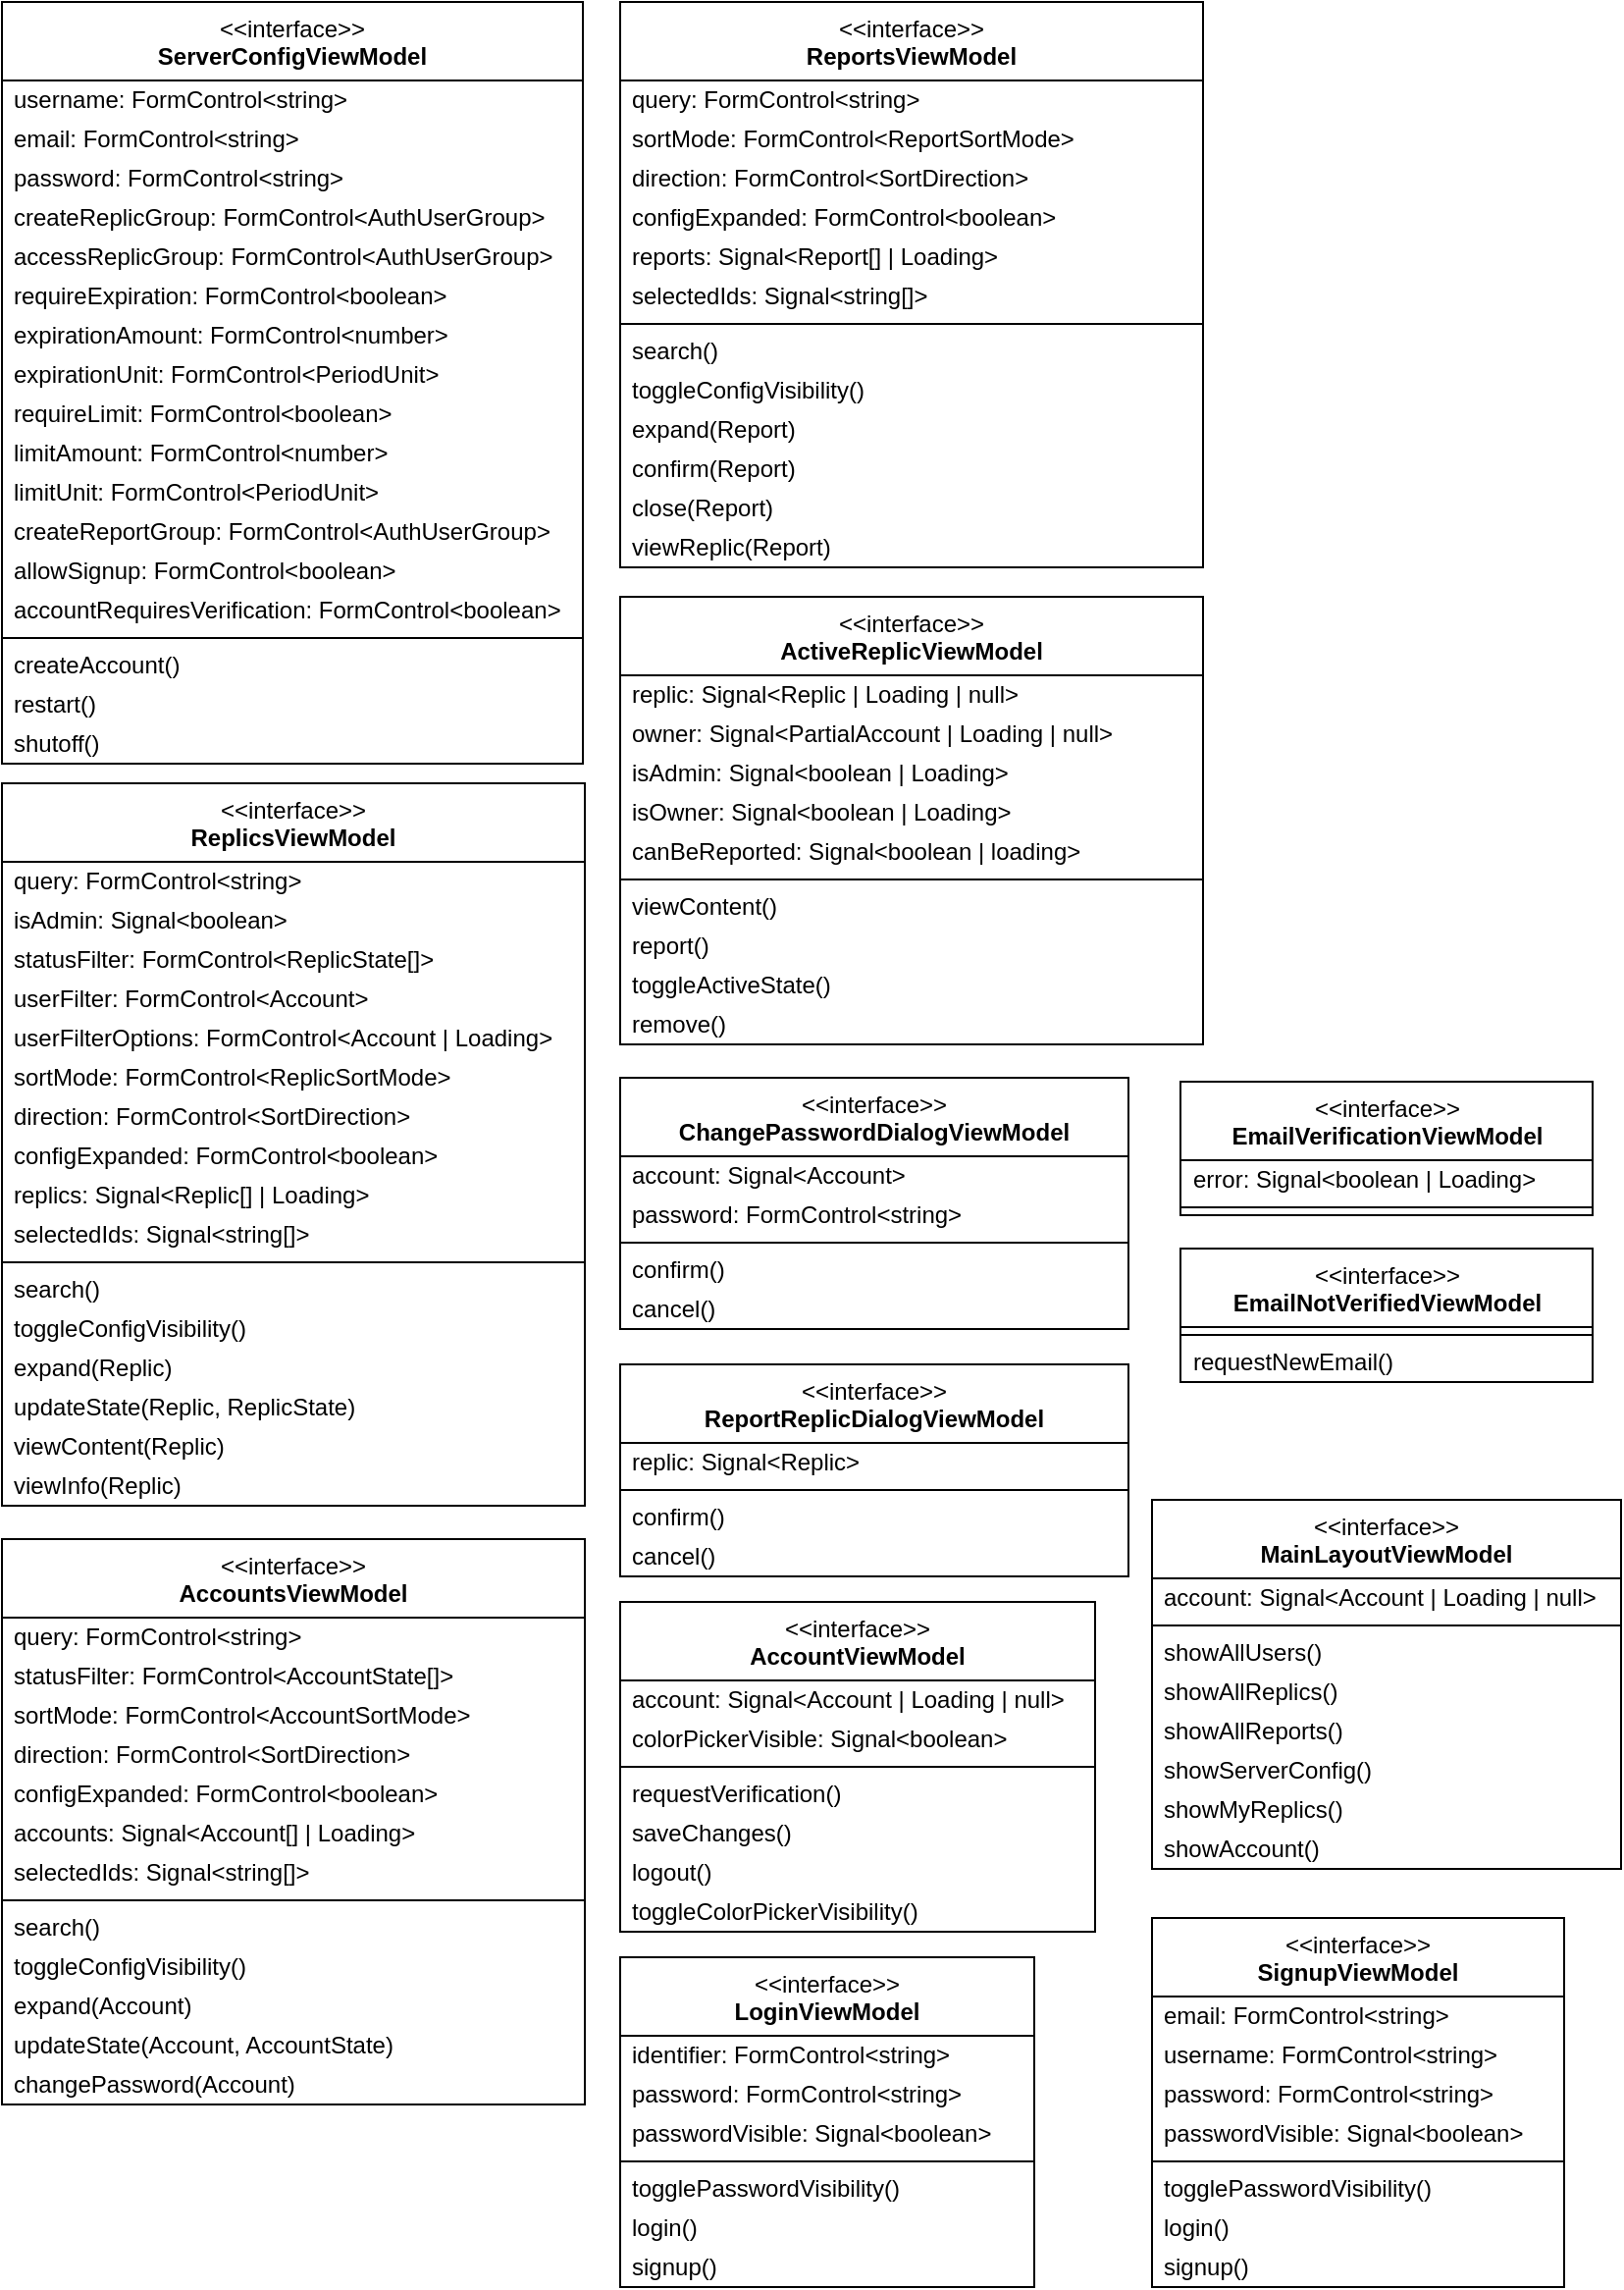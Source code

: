 <mxfile version="22.1.22" type="embed">
  <diagram name="Seite-1" id="tv3RCUC1lsHie5otSo7a">
    <mxGraphModel dx="1352" dy="800" grid="0" gridSize="10" guides="1" tooltips="1" connect="1" arrows="1" fold="1" page="1" pageScale="1" pageWidth="827" pageHeight="1169" background="#ffffff" math="0" shadow="0">
      <root>
        <mxCell id="0" />
        <mxCell id="1" parent="0" />
        <mxCell id="R6EGx2aFgqs3BERjV3u7-412" value="&amp;lt;&amp;lt;interface&amp;gt;&amp;gt;&lt;br&gt;&lt;b&gt;LoginViewModel&lt;/b&gt;" style="swimlane;fontStyle=0;align=center;verticalAlign=top;childLayout=stackLayout;horizontal=1;startSize=40;horizontalStack=0;resizeParent=1;resizeParentMax=0;resizeLast=0;collapsible=0;marginBottom=0;html=1;whiteSpace=wrap;" parent="1" vertex="1">
          <mxGeometry x="315" y="996" width="211" height="168" as="geometry" />
        </mxCell>
        <mxCell id="R6EGx2aFgqs3BERjV3u7-416" value="identifier: FormControl&amp;lt;string&amp;gt;" style="text;html=1;strokeColor=none;fillColor=none;align=left;verticalAlign=middle;spacingLeft=4;spacingRight=4;overflow=hidden;rotatable=0;points=[[0,0.5],[1,0.5]];portConstraint=eastwest;whiteSpace=wrap;" parent="R6EGx2aFgqs3BERjV3u7-412" vertex="1">
          <mxGeometry y="40" width="211" height="20" as="geometry" />
        </mxCell>
        <mxCell id="R6EGx2aFgqs3BERjV3u7-421" value="password: FormControl&amp;lt;string&amp;gt;" style="text;html=1;strokeColor=none;fillColor=none;align=left;verticalAlign=middle;spacingLeft=4;spacingRight=4;overflow=hidden;rotatable=0;points=[[0,0.5],[1,0.5]];portConstraint=eastwest;whiteSpace=wrap;" parent="R6EGx2aFgqs3BERjV3u7-412" vertex="1">
          <mxGeometry y="60" width="211" height="20" as="geometry" />
        </mxCell>
        <mxCell id="R6EGx2aFgqs3BERjV3u7-422" value="passwordVisible: Signal&amp;lt;boolean&amp;gt;" style="text;html=1;strokeColor=none;fillColor=none;align=left;verticalAlign=middle;spacingLeft=4;spacingRight=4;overflow=hidden;rotatable=0;points=[[0,0.5],[1,0.5]];portConstraint=eastwest;whiteSpace=wrap;" parent="R6EGx2aFgqs3BERjV3u7-412" vertex="1">
          <mxGeometry y="80" width="211" height="20" as="geometry" />
        </mxCell>
        <mxCell id="R6EGx2aFgqs3BERjV3u7-417" value="" style="line;strokeWidth=1;fillColor=none;align=left;verticalAlign=middle;spacingTop=-1;spacingLeft=3;spacingRight=3;rotatable=0;labelPosition=right;points=[];portConstraint=eastwest;" parent="R6EGx2aFgqs3BERjV3u7-412" vertex="1">
          <mxGeometry y="100" width="211" height="8" as="geometry" />
        </mxCell>
        <mxCell id="R6EGx2aFgqs3BERjV3u7-419" value="togglePasswordVisibility()" style="text;html=1;strokeColor=none;fillColor=none;align=left;verticalAlign=middle;spacingLeft=4;spacingRight=4;overflow=hidden;rotatable=0;points=[[0,0.5],[1,0.5]];portConstraint=eastwest;whiteSpace=wrap;" parent="R6EGx2aFgqs3BERjV3u7-412" vertex="1">
          <mxGeometry y="108" width="211" height="20" as="geometry" />
        </mxCell>
        <mxCell id="R6EGx2aFgqs3BERjV3u7-423" value="login()" style="text;html=1;strokeColor=none;fillColor=none;align=left;verticalAlign=middle;spacingLeft=4;spacingRight=4;overflow=hidden;rotatable=0;points=[[0,0.5],[1,0.5]];portConstraint=eastwest;whiteSpace=wrap;" parent="R6EGx2aFgqs3BERjV3u7-412" vertex="1">
          <mxGeometry y="128" width="211" height="20" as="geometry" />
        </mxCell>
        <mxCell id="R6EGx2aFgqs3BERjV3u7-424" value="signup()" style="text;html=1;strokeColor=none;fillColor=none;align=left;verticalAlign=middle;spacingLeft=4;spacingRight=4;overflow=hidden;rotatable=0;points=[[0,0.5],[1,0.5]];portConstraint=eastwest;whiteSpace=wrap;" parent="R6EGx2aFgqs3BERjV3u7-412" vertex="1">
          <mxGeometry y="148" width="211" height="20" as="geometry" />
        </mxCell>
        <mxCell id="o4Cxym-x1egPijltB6lR-9" value="&amp;lt;&amp;lt;interface&amp;gt;&amp;gt;&lt;br&gt;&lt;b&gt;SignupViewModel&lt;/b&gt;" style="swimlane;fontStyle=0;align=center;verticalAlign=top;childLayout=stackLayout;horizontal=1;startSize=40;horizontalStack=0;resizeParent=1;resizeParentMax=0;resizeLast=0;collapsible=0;marginBottom=0;html=1;whiteSpace=wrap;" parent="1" vertex="1">
          <mxGeometry x="586" y="976" width="210" height="188" as="geometry" />
        </mxCell>
        <mxCell id="o4Cxym-x1egPijltB6lR-10" value="email: FormControl&amp;lt;string&amp;gt;" style="text;html=1;strokeColor=none;fillColor=none;align=left;verticalAlign=middle;spacingLeft=4;spacingRight=4;overflow=hidden;rotatable=0;points=[[0,0.5],[1,0.5]];portConstraint=eastwest;whiteSpace=wrap;" parent="o4Cxym-x1egPijltB6lR-9" vertex="1">
          <mxGeometry y="40" width="210" height="20" as="geometry" />
        </mxCell>
        <mxCell id="o4Cxym-x1egPijltB6lR-17" value="username: FormControl&amp;lt;string&amp;gt;" style="text;html=1;strokeColor=none;fillColor=none;align=left;verticalAlign=middle;spacingLeft=4;spacingRight=4;overflow=hidden;rotatable=0;points=[[0,0.5],[1,0.5]];portConstraint=eastwest;whiteSpace=wrap;" parent="o4Cxym-x1egPijltB6lR-9" vertex="1">
          <mxGeometry y="60" width="210" height="20" as="geometry" />
        </mxCell>
        <mxCell id="o4Cxym-x1egPijltB6lR-11" value="password: FormControl&amp;lt;string&amp;gt;" style="text;html=1;strokeColor=none;fillColor=none;align=left;verticalAlign=middle;spacingLeft=4;spacingRight=4;overflow=hidden;rotatable=0;points=[[0,0.5],[1,0.5]];portConstraint=eastwest;whiteSpace=wrap;" parent="o4Cxym-x1egPijltB6lR-9" vertex="1">
          <mxGeometry y="80" width="210" height="20" as="geometry" />
        </mxCell>
        <mxCell id="o4Cxym-x1egPijltB6lR-12" value="passwordVisible: Signal&amp;lt;boolean&amp;gt;" style="text;html=1;strokeColor=none;fillColor=none;align=left;verticalAlign=middle;spacingLeft=4;spacingRight=4;overflow=hidden;rotatable=0;points=[[0,0.5],[1,0.5]];portConstraint=eastwest;whiteSpace=wrap;" parent="o4Cxym-x1egPijltB6lR-9" vertex="1">
          <mxGeometry y="100" width="210" height="20" as="geometry" />
        </mxCell>
        <mxCell id="o4Cxym-x1egPijltB6lR-13" value="" style="line;strokeWidth=1;fillColor=none;align=left;verticalAlign=middle;spacingTop=-1;spacingLeft=3;spacingRight=3;rotatable=0;labelPosition=right;points=[];portConstraint=eastwest;" parent="o4Cxym-x1egPijltB6lR-9" vertex="1">
          <mxGeometry y="120" width="210" height="8" as="geometry" />
        </mxCell>
        <mxCell id="o4Cxym-x1egPijltB6lR-14" value="togglePasswordVisibility()" style="text;html=1;strokeColor=none;fillColor=none;align=left;verticalAlign=middle;spacingLeft=4;spacingRight=4;overflow=hidden;rotatable=0;points=[[0,0.5],[1,0.5]];portConstraint=eastwest;whiteSpace=wrap;" parent="o4Cxym-x1egPijltB6lR-9" vertex="1">
          <mxGeometry y="128" width="210" height="20" as="geometry" />
        </mxCell>
        <mxCell id="o4Cxym-x1egPijltB6lR-15" value="login()" style="text;html=1;strokeColor=none;fillColor=none;align=left;verticalAlign=middle;spacingLeft=4;spacingRight=4;overflow=hidden;rotatable=0;points=[[0,0.5],[1,0.5]];portConstraint=eastwest;whiteSpace=wrap;" parent="o4Cxym-x1egPijltB6lR-9" vertex="1">
          <mxGeometry y="148" width="210" height="20" as="geometry" />
        </mxCell>
        <mxCell id="o4Cxym-x1egPijltB6lR-16" value="signup()" style="text;html=1;strokeColor=none;fillColor=none;align=left;verticalAlign=middle;spacingLeft=4;spacingRight=4;overflow=hidden;rotatable=0;points=[[0,0.5],[1,0.5]];portConstraint=eastwest;whiteSpace=wrap;" parent="o4Cxym-x1egPijltB6lR-9" vertex="1">
          <mxGeometry y="168" width="210" height="20" as="geometry" />
        </mxCell>
        <mxCell id="o4Cxym-x1egPijltB6lR-58" value="&amp;lt;&amp;lt;interface&amp;gt;&amp;gt;&lt;br&gt;&lt;b&gt;AccountViewModel&lt;/b&gt;" style="swimlane;fontStyle=0;align=center;verticalAlign=top;childLayout=stackLayout;horizontal=1;startSize=40;horizontalStack=0;resizeParent=1;resizeParentMax=0;resizeLast=0;collapsible=0;marginBottom=0;html=1;whiteSpace=wrap;" parent="1" vertex="1">
          <mxGeometry x="315" y="815" width="242" height="168" as="geometry" />
        </mxCell>
        <mxCell id="o4Cxym-x1egPijltB6lR-62" value="account: Signal&amp;lt;Account | Loading | null&amp;gt;" style="text;html=1;strokeColor=none;fillColor=none;align=left;verticalAlign=middle;spacingLeft=4;spacingRight=4;overflow=hidden;rotatable=0;points=[[0,0.5],[1,0.5]];portConstraint=eastwest;whiteSpace=wrap;" parent="o4Cxym-x1egPijltB6lR-58" vertex="1">
          <mxGeometry y="40" width="242" height="20" as="geometry" />
        </mxCell>
        <mxCell id="o4Cxym-x1egPijltB6lR-69" value="colorPickerVisible: Signal&amp;lt;boolean&amp;gt;" style="text;html=1;strokeColor=none;fillColor=none;align=left;verticalAlign=middle;spacingLeft=4;spacingRight=4;overflow=hidden;rotatable=0;points=[[0,0.5],[1,0.5]];portConstraint=eastwest;whiteSpace=wrap;" parent="o4Cxym-x1egPijltB6lR-58" vertex="1">
          <mxGeometry y="60" width="242" height="20" as="geometry" />
        </mxCell>
        <mxCell id="o4Cxym-x1egPijltB6lR-63" value="" style="line;strokeWidth=1;fillColor=none;align=left;verticalAlign=middle;spacingTop=-1;spacingLeft=3;spacingRight=3;rotatable=0;labelPosition=right;points=[];portConstraint=eastwest;" parent="o4Cxym-x1egPijltB6lR-58" vertex="1">
          <mxGeometry y="80" width="242" height="8" as="geometry" />
        </mxCell>
        <mxCell id="o4Cxym-x1egPijltB6lR-66" value="requestVerification()" style="text;html=1;strokeColor=none;fillColor=none;align=left;verticalAlign=middle;spacingLeft=4;spacingRight=4;overflow=hidden;rotatable=0;points=[[0,0.5],[1,0.5]];portConstraint=eastwest;whiteSpace=wrap;" parent="o4Cxym-x1egPijltB6lR-58" vertex="1">
          <mxGeometry y="88" width="242" height="20" as="geometry" />
        </mxCell>
        <mxCell id="o4Cxym-x1egPijltB6lR-67" value="saveChanges()" style="text;html=1;strokeColor=none;fillColor=none;align=left;verticalAlign=middle;spacingLeft=4;spacingRight=4;overflow=hidden;rotatable=0;points=[[0,0.5],[1,0.5]];portConstraint=eastwest;whiteSpace=wrap;" parent="o4Cxym-x1egPijltB6lR-58" vertex="1">
          <mxGeometry y="108" width="242" height="20" as="geometry" />
        </mxCell>
        <mxCell id="o4Cxym-x1egPijltB6lR-68" value="logout()" style="text;html=1;strokeColor=none;fillColor=none;align=left;verticalAlign=middle;spacingLeft=4;spacingRight=4;overflow=hidden;rotatable=0;points=[[0,0.5],[1,0.5]];portConstraint=eastwest;whiteSpace=wrap;" parent="o4Cxym-x1egPijltB6lR-58" vertex="1">
          <mxGeometry y="128" width="242" height="20" as="geometry" />
        </mxCell>
        <mxCell id="o4Cxym-x1egPijltB6lR-71" value="toggleColorPickerVisibility()" style="text;html=1;strokeColor=none;fillColor=none;align=left;verticalAlign=middle;spacingLeft=4;spacingRight=4;overflow=hidden;rotatable=0;points=[[0,0.5],[1,0.5]];portConstraint=eastwest;whiteSpace=wrap;" parent="o4Cxym-x1egPijltB6lR-58" vertex="1">
          <mxGeometry y="148" width="242" height="20" as="geometry" />
        </mxCell>
        <mxCell id="o4Cxym-x1egPijltB6lR-72" value="&amp;lt;&amp;lt;interface&amp;gt;&amp;gt;&lt;br&gt;&lt;b&gt;ServerConfigViewModel&lt;/b&gt;" style="swimlane;fontStyle=0;align=center;verticalAlign=top;childLayout=stackLayout;horizontal=1;startSize=40;horizontalStack=0;resizeParent=1;resizeParentMax=0;resizeLast=0;collapsible=0;marginBottom=0;html=1;whiteSpace=wrap;" parent="1" vertex="1">
          <mxGeometry width="296" height="388" as="geometry" />
        </mxCell>
        <mxCell id="o4Cxym-x1egPijltB6lR-74" value="username: FormControl&amp;lt;string&amp;gt;" style="text;html=1;strokeColor=none;fillColor=none;align=left;verticalAlign=middle;spacingLeft=4;spacingRight=4;overflow=hidden;rotatable=0;points=[[0,0.5],[1,0.5]];portConstraint=eastwest;whiteSpace=wrap;" parent="o4Cxym-x1egPijltB6lR-72" vertex="1">
          <mxGeometry y="40" width="296" height="20" as="geometry" />
        </mxCell>
        <mxCell id="o4Cxym-x1egPijltB6lR-80" value="email: FormControl&amp;lt;string&amp;gt;" style="text;html=1;strokeColor=none;fillColor=none;align=left;verticalAlign=middle;spacingLeft=4;spacingRight=4;overflow=hidden;rotatable=0;points=[[0,0.5],[1,0.5]];portConstraint=eastwest;whiteSpace=wrap;" parent="o4Cxym-x1egPijltB6lR-72" vertex="1">
          <mxGeometry y="60" width="296" height="20" as="geometry" />
        </mxCell>
        <mxCell id="o4Cxym-x1egPijltB6lR-81" value="password: FormControl&amp;lt;string&amp;gt;" style="text;html=1;strokeColor=none;fillColor=none;align=left;verticalAlign=middle;spacingLeft=4;spacingRight=4;overflow=hidden;rotatable=0;points=[[0,0.5],[1,0.5]];portConstraint=eastwest;whiteSpace=wrap;" parent="o4Cxym-x1egPijltB6lR-72" vertex="1">
          <mxGeometry y="80" width="296" height="20" as="geometry" />
        </mxCell>
        <mxCell id="o4Cxym-x1egPijltB6lR-82" value="createReplicGroup: FormControl&amp;lt;AuthUserGroup&amp;gt;" style="text;html=1;strokeColor=none;fillColor=none;align=left;verticalAlign=middle;spacingLeft=4;spacingRight=4;overflow=hidden;rotatable=0;points=[[0,0.5],[1,0.5]];portConstraint=eastwest;whiteSpace=wrap;" parent="o4Cxym-x1egPijltB6lR-72" vertex="1">
          <mxGeometry y="100" width="296" height="20" as="geometry" />
        </mxCell>
        <mxCell id="o4Cxym-x1egPijltB6lR-84" value="accessReplicGroup: FormControl&amp;lt;AuthUserGroup&amp;gt;" style="text;html=1;strokeColor=none;fillColor=none;align=left;verticalAlign=middle;spacingLeft=4;spacingRight=4;overflow=hidden;rotatable=0;points=[[0,0.5],[1,0.5]];portConstraint=eastwest;whiteSpace=wrap;" parent="o4Cxym-x1egPijltB6lR-72" vertex="1">
          <mxGeometry y="120" width="296" height="20" as="geometry" />
        </mxCell>
        <mxCell id="o4Cxym-x1egPijltB6lR-83" value="requireExpiration: FormControl&amp;lt;boolean&amp;gt;" style="text;html=1;strokeColor=none;fillColor=none;align=left;verticalAlign=middle;spacingLeft=4;spacingRight=4;overflow=hidden;rotatable=0;points=[[0,0.5],[1,0.5]];portConstraint=eastwest;whiteSpace=wrap;" parent="o4Cxym-x1egPijltB6lR-72" vertex="1">
          <mxGeometry y="140" width="296" height="20" as="geometry" />
        </mxCell>
        <mxCell id="o4Cxym-x1egPijltB6lR-87" value="expirationAmount: FormControl&amp;lt;number&amp;gt;" style="text;html=1;strokeColor=none;fillColor=none;align=left;verticalAlign=middle;spacingLeft=4;spacingRight=4;overflow=hidden;rotatable=0;points=[[0,0.5],[1,0.5]];portConstraint=eastwest;whiteSpace=wrap;" parent="o4Cxym-x1egPijltB6lR-72" vertex="1">
          <mxGeometry y="160" width="296" height="20" as="geometry" />
        </mxCell>
        <mxCell id="o4Cxym-x1egPijltB6lR-86" value="expirationUnit: FormControl&amp;lt;PeriodUnit&amp;gt;" style="text;html=1;strokeColor=none;fillColor=none;align=left;verticalAlign=middle;spacingLeft=4;spacingRight=4;overflow=hidden;rotatable=0;points=[[0,0.5],[1,0.5]];portConstraint=eastwest;whiteSpace=wrap;" parent="o4Cxym-x1egPijltB6lR-72" vertex="1">
          <mxGeometry y="180" width="296" height="20" as="geometry" />
        </mxCell>
        <mxCell id="o4Cxym-x1egPijltB6lR-88" value="requireLimit: FormControl&amp;lt;boolean&amp;gt;" style="text;html=1;strokeColor=none;fillColor=none;align=left;verticalAlign=middle;spacingLeft=4;spacingRight=4;overflow=hidden;rotatable=0;points=[[0,0.5],[1,0.5]];portConstraint=eastwest;whiteSpace=wrap;" parent="o4Cxym-x1egPijltB6lR-72" vertex="1">
          <mxGeometry y="200" width="296" height="20" as="geometry" />
        </mxCell>
        <mxCell id="o4Cxym-x1egPijltB6lR-85" value="limitAmount: FormControl&amp;lt;number&amp;gt;" style="text;html=1;strokeColor=none;fillColor=none;align=left;verticalAlign=middle;spacingLeft=4;spacingRight=4;overflow=hidden;rotatable=0;points=[[0,0.5],[1,0.5]];portConstraint=eastwest;whiteSpace=wrap;" parent="o4Cxym-x1egPijltB6lR-72" vertex="1">
          <mxGeometry y="220" width="296" height="20" as="geometry" />
        </mxCell>
        <mxCell id="o4Cxym-x1egPijltB6lR-89" value="limitUnit: FormControl&amp;lt;PeriodUnit&amp;gt;" style="text;html=1;strokeColor=none;fillColor=none;align=left;verticalAlign=middle;spacingLeft=4;spacingRight=4;overflow=hidden;rotatable=0;points=[[0,0.5],[1,0.5]];portConstraint=eastwest;whiteSpace=wrap;" parent="o4Cxym-x1egPijltB6lR-72" vertex="1">
          <mxGeometry y="240" width="296" height="20" as="geometry" />
        </mxCell>
        <mxCell id="o4Cxym-x1egPijltB6lR-90" value="createReportGroup: FormControl&amp;lt;AuthUserGroup&amp;gt;" style="text;html=1;strokeColor=none;fillColor=none;align=left;verticalAlign=middle;spacingLeft=4;spacingRight=4;overflow=hidden;rotatable=0;points=[[0,0.5],[1,0.5]];portConstraint=eastwest;whiteSpace=wrap;" parent="o4Cxym-x1egPijltB6lR-72" vertex="1">
          <mxGeometry y="260" width="296" height="20" as="geometry" />
        </mxCell>
        <mxCell id="o4Cxym-x1egPijltB6lR-91" value="allowSignup: FormControl&amp;lt;boolean&amp;gt;" style="text;html=1;strokeColor=none;fillColor=none;align=left;verticalAlign=middle;spacingLeft=4;spacingRight=4;overflow=hidden;rotatable=0;points=[[0,0.5],[1,0.5]];portConstraint=eastwest;whiteSpace=wrap;" parent="o4Cxym-x1egPijltB6lR-72" vertex="1">
          <mxGeometry y="280" width="296" height="20" as="geometry" />
        </mxCell>
        <mxCell id="2sJ7Te5uf_ZWXptWmDKp-1" value="accountRequiresVerification: FormControl&amp;lt;boolean&amp;gt;" style="text;html=1;strokeColor=none;fillColor=none;align=left;verticalAlign=middle;spacingLeft=4;spacingRight=4;overflow=hidden;rotatable=0;points=[[0,0.5],[1,0.5]];portConstraint=eastwest;whiteSpace=wrap;" parent="o4Cxym-x1egPijltB6lR-72" vertex="1">
          <mxGeometry y="300" width="296" height="20" as="geometry" />
        </mxCell>
        <mxCell id="o4Cxym-x1egPijltB6lR-75" value="" style="line;strokeWidth=1;fillColor=none;align=left;verticalAlign=middle;spacingTop=-1;spacingLeft=3;spacingRight=3;rotatable=0;labelPosition=right;points=[];portConstraint=eastwest;" parent="o4Cxym-x1egPijltB6lR-72" vertex="1">
          <mxGeometry y="320" width="296" height="8" as="geometry" />
        </mxCell>
        <mxCell id="o4Cxym-x1egPijltB6lR-76" value="createAccount()" style="text;html=1;strokeColor=none;fillColor=none;align=left;verticalAlign=middle;spacingLeft=4;spacingRight=4;overflow=hidden;rotatable=0;points=[[0,0.5],[1,0.5]];portConstraint=eastwest;whiteSpace=wrap;" parent="o4Cxym-x1egPijltB6lR-72" vertex="1">
          <mxGeometry y="328" width="296" height="20" as="geometry" />
        </mxCell>
        <mxCell id="o4Cxym-x1egPijltB6lR-77" value="restart()" style="text;html=1;strokeColor=none;fillColor=none;align=left;verticalAlign=middle;spacingLeft=4;spacingRight=4;overflow=hidden;rotatable=0;points=[[0,0.5],[1,0.5]];portConstraint=eastwest;whiteSpace=wrap;" parent="o4Cxym-x1egPijltB6lR-72" vertex="1">
          <mxGeometry y="348" width="296" height="20" as="geometry" />
        </mxCell>
        <mxCell id="o4Cxym-x1egPijltB6lR-78" value="shutoff()" style="text;html=1;strokeColor=none;fillColor=none;align=left;verticalAlign=middle;spacingLeft=4;spacingRight=4;overflow=hidden;rotatable=0;points=[[0,0.5],[1,0.5]];portConstraint=eastwest;whiteSpace=wrap;" parent="o4Cxym-x1egPijltB6lR-72" vertex="1">
          <mxGeometry y="368" width="296" height="20" as="geometry" />
        </mxCell>
        <mxCell id="10" value="&amp;lt;&amp;lt;interface&amp;gt;&amp;gt;&lt;br&gt;&lt;b&gt;ReplicsViewModel&lt;/b&gt;" style="swimlane;fontStyle=0;align=center;verticalAlign=top;childLayout=stackLayout;horizontal=1;startSize=40;horizontalStack=0;resizeParent=1;resizeParentMax=0;resizeLast=0;collapsible=0;marginBottom=0;html=1;whiteSpace=wrap;" parent="1" vertex="1">
          <mxGeometry y="398" width="297" height="368" as="geometry" />
        </mxCell>
        <mxCell id="11" value="query: FormControl&amp;lt;string&amp;gt;" style="text;html=1;strokeColor=none;fillColor=none;align=left;verticalAlign=middle;spacingLeft=4;spacingRight=4;overflow=hidden;rotatable=0;points=[[0,0.5],[1,0.5]];portConstraint=eastwest;whiteSpace=wrap;" parent="10" vertex="1">
          <mxGeometry y="40" width="297" height="20" as="geometry" />
        </mxCell>
        <mxCell id="26" value="isAdmin: Signal&amp;lt;boolean&amp;gt;" style="text;html=1;strokeColor=none;fillColor=none;align=left;verticalAlign=middle;spacingLeft=4;spacingRight=4;overflow=hidden;rotatable=0;points=[[0,0.5],[1,0.5]];portConstraint=eastwest;whiteSpace=wrap;" parent="10" vertex="1">
          <mxGeometry y="60" width="297" height="20" as="geometry" />
        </mxCell>
        <mxCell id="12" value="statusFilter: FormControl&amp;lt;ReplicState[]&amp;gt;" style="text;html=1;strokeColor=none;fillColor=none;align=left;verticalAlign=middle;spacingLeft=4;spacingRight=4;overflow=hidden;rotatable=0;points=[[0,0.5],[1,0.5]];portConstraint=eastwest;whiteSpace=wrap;" parent="10" vertex="1">
          <mxGeometry y="80" width="297" height="20" as="geometry" />
        </mxCell>
        <mxCell id="28" value="userFilter: FormControl&amp;lt;Account&amp;gt;" style="text;html=1;strokeColor=none;fillColor=none;align=left;verticalAlign=middle;spacingLeft=4;spacingRight=4;overflow=hidden;rotatable=0;points=[[0,0.5],[1,0.5]];portConstraint=eastwest;whiteSpace=wrap;" parent="10" vertex="1">
          <mxGeometry y="100" width="297" height="20" as="geometry" />
        </mxCell>
        <mxCell id="29" value="userFilterOptions: FormControl&amp;lt;Account | Loading&amp;gt;" style="text;html=1;strokeColor=none;fillColor=none;align=left;verticalAlign=middle;spacingLeft=4;spacingRight=4;overflow=hidden;rotatable=0;points=[[0,0.5],[1,0.5]];portConstraint=eastwest;whiteSpace=wrap;" parent="10" vertex="1">
          <mxGeometry y="120" width="297" height="20" as="geometry" />
        </mxCell>
        <mxCell id="18" value="sortMode: FormControl&amp;lt;ReplicSortMode&amp;gt;" style="text;html=1;strokeColor=none;fillColor=none;align=left;verticalAlign=middle;spacingLeft=4;spacingRight=4;overflow=hidden;rotatable=0;points=[[0,0.5],[1,0.5]];portConstraint=eastwest;whiteSpace=wrap;" parent="10" vertex="1">
          <mxGeometry y="140" width="297" height="20" as="geometry" />
        </mxCell>
        <mxCell id="19" value="direction: FormControl&amp;lt;SortDirection&amp;gt;" style="text;html=1;strokeColor=none;fillColor=none;align=left;verticalAlign=middle;spacingLeft=4;spacingRight=4;overflow=hidden;rotatable=0;points=[[0,0.5],[1,0.5]];portConstraint=eastwest;whiteSpace=wrap;" parent="10" vertex="1">
          <mxGeometry y="160" width="297" height="20" as="geometry" />
        </mxCell>
        <mxCell id="20" value="configExpanded: FormControl&amp;lt;boolean&amp;gt;" style="text;html=1;strokeColor=none;fillColor=none;align=left;verticalAlign=middle;spacingLeft=4;spacingRight=4;overflow=hidden;rotatable=0;points=[[0,0.5],[1,0.5]];portConstraint=eastwest;whiteSpace=wrap;" parent="10" vertex="1">
          <mxGeometry y="180" width="297" height="20" as="geometry" />
        </mxCell>
        <mxCell id="21" value="replics: Signal&amp;lt;Replic[] | Loading&amp;gt;" style="text;html=1;strokeColor=none;fillColor=none;align=left;verticalAlign=middle;spacingLeft=4;spacingRight=4;overflow=hidden;rotatable=0;points=[[0,0.5],[1,0.5]];portConstraint=eastwest;whiteSpace=wrap;" parent="10" vertex="1">
          <mxGeometry y="200" width="297" height="20" as="geometry" />
        </mxCell>
        <mxCell id="23" value="selectedIds: Signal&amp;lt;string[]&amp;gt;" style="text;html=1;strokeColor=none;fillColor=none;align=left;verticalAlign=middle;spacingLeft=4;spacingRight=4;overflow=hidden;rotatable=0;points=[[0,0.5],[1,0.5]];portConstraint=eastwest;whiteSpace=wrap;" parent="10" vertex="1">
          <mxGeometry y="220" width="297" height="20" as="geometry" />
        </mxCell>
        <mxCell id="13" value="" style="line;strokeWidth=1;fillColor=none;align=left;verticalAlign=middle;spacingTop=-1;spacingLeft=3;spacingRight=3;rotatable=0;labelPosition=right;points=[];portConstraint=eastwest;" parent="10" vertex="1">
          <mxGeometry y="240" width="297" height="8" as="geometry" />
        </mxCell>
        <mxCell id="14" value="search()" style="text;html=1;strokeColor=none;fillColor=none;align=left;verticalAlign=middle;spacingLeft=4;spacingRight=4;overflow=hidden;rotatable=0;points=[[0,0.5],[1,0.5]];portConstraint=eastwest;whiteSpace=wrap;" parent="10" vertex="1">
          <mxGeometry y="248" width="297" height="20" as="geometry" />
        </mxCell>
        <mxCell id="15" value="toggleConfigVisibility()" style="text;html=1;strokeColor=none;fillColor=none;align=left;verticalAlign=middle;spacingLeft=4;spacingRight=4;overflow=hidden;rotatable=0;points=[[0,0.5],[1,0.5]];portConstraint=eastwest;whiteSpace=wrap;" parent="10" vertex="1">
          <mxGeometry y="268" width="297" height="20" as="geometry" />
        </mxCell>
        <mxCell id="25" value="expand(Replic)" style="text;html=1;strokeColor=none;fillColor=none;align=left;verticalAlign=middle;spacingLeft=4;spacingRight=4;overflow=hidden;rotatable=0;points=[[0,0.5],[1,0.5]];portConstraint=eastwest;whiteSpace=wrap;" parent="10" vertex="1">
          <mxGeometry y="288" width="297" height="20" as="geometry" />
        </mxCell>
        <mxCell id="16" value="updateState(Replic, ReplicState)" style="text;html=1;strokeColor=none;fillColor=none;align=left;verticalAlign=middle;spacingLeft=4;spacingRight=4;overflow=hidden;rotatable=0;points=[[0,0.5],[1,0.5]];portConstraint=eastwest;whiteSpace=wrap;" parent="10" vertex="1">
          <mxGeometry y="308" width="297" height="20" as="geometry" />
        </mxCell>
        <mxCell id="17" value="viewContent(Replic)" style="text;html=1;strokeColor=none;fillColor=none;align=left;verticalAlign=middle;spacingLeft=4;spacingRight=4;overflow=hidden;rotatable=0;points=[[0,0.5],[1,0.5]];portConstraint=eastwest;whiteSpace=wrap;" parent="10" vertex="1">
          <mxGeometry y="328" width="297" height="20" as="geometry" />
        </mxCell>
        <mxCell id="24" value="viewInfo(Replic)" style="text;html=1;strokeColor=none;fillColor=none;align=left;verticalAlign=middle;spacingLeft=4;spacingRight=4;overflow=hidden;rotatable=0;points=[[0,0.5],[1,0.5]];portConstraint=eastwest;whiteSpace=wrap;" parent="10" vertex="1">
          <mxGeometry y="348" width="297" height="20" as="geometry" />
        </mxCell>
        <mxCell id="30" value="&amp;lt;&amp;lt;interface&amp;gt;&amp;gt;&lt;br&gt;&lt;b&gt;AccountsViewModel&lt;/b&gt;" style="swimlane;fontStyle=0;align=center;verticalAlign=top;childLayout=stackLayout;horizontal=1;startSize=40;horizontalStack=0;resizeParent=1;resizeParentMax=0;resizeLast=0;collapsible=0;marginBottom=0;html=1;whiteSpace=wrap;" parent="1" vertex="1">
          <mxGeometry y="783" width="297" height="288" as="geometry" />
        </mxCell>
        <mxCell id="31" value="query: FormControl&amp;lt;string&amp;gt;" style="text;html=1;strokeColor=none;fillColor=none;align=left;verticalAlign=middle;spacingLeft=4;spacingRight=4;overflow=hidden;rotatable=0;points=[[0,0.5],[1,0.5]];portConstraint=eastwest;whiteSpace=wrap;" parent="30" vertex="1">
          <mxGeometry y="40" width="297" height="20" as="geometry" />
        </mxCell>
        <mxCell id="33" value="statusFilter: FormControl&amp;lt;AccountState[]&amp;gt;" style="text;html=1;strokeColor=none;fillColor=none;align=left;verticalAlign=middle;spacingLeft=4;spacingRight=4;overflow=hidden;rotatable=0;points=[[0,0.5],[1,0.5]];portConstraint=eastwest;whiteSpace=wrap;" parent="30" vertex="1">
          <mxGeometry y="60" width="297" height="20" as="geometry" />
        </mxCell>
        <mxCell id="36" value="sortMode: FormControl&amp;lt;AccountSortMode&amp;gt;" style="text;html=1;strokeColor=none;fillColor=none;align=left;verticalAlign=middle;spacingLeft=4;spacingRight=4;overflow=hidden;rotatable=0;points=[[0,0.5],[1,0.5]];portConstraint=eastwest;whiteSpace=wrap;" parent="30" vertex="1">
          <mxGeometry y="80" width="297" height="20" as="geometry" />
        </mxCell>
        <mxCell id="37" value="direction: FormControl&amp;lt;SortDirection&amp;gt;" style="text;html=1;strokeColor=none;fillColor=none;align=left;verticalAlign=middle;spacingLeft=4;spacingRight=4;overflow=hidden;rotatable=0;points=[[0,0.5],[1,0.5]];portConstraint=eastwest;whiteSpace=wrap;" parent="30" vertex="1">
          <mxGeometry y="100" width="297" height="20" as="geometry" />
        </mxCell>
        <mxCell id="38" value="configExpanded: FormControl&amp;lt;boolean&amp;gt;" style="text;html=1;strokeColor=none;fillColor=none;align=left;verticalAlign=middle;spacingLeft=4;spacingRight=4;overflow=hidden;rotatable=0;points=[[0,0.5],[1,0.5]];portConstraint=eastwest;whiteSpace=wrap;" parent="30" vertex="1">
          <mxGeometry y="120" width="297" height="20" as="geometry" />
        </mxCell>
        <mxCell id="39" value="accounts: Signal&amp;lt;Account[] | Loading&amp;gt;" style="text;html=1;strokeColor=none;fillColor=none;align=left;verticalAlign=middle;spacingLeft=4;spacingRight=4;overflow=hidden;rotatable=0;points=[[0,0.5],[1,0.5]];portConstraint=eastwest;whiteSpace=wrap;" parent="30" vertex="1">
          <mxGeometry y="140" width="297" height="20" as="geometry" />
        </mxCell>
        <mxCell id="40" value="selectedIds: Signal&amp;lt;string[]&amp;gt;" style="text;html=1;strokeColor=none;fillColor=none;align=left;verticalAlign=middle;spacingLeft=4;spacingRight=4;overflow=hidden;rotatable=0;points=[[0,0.5],[1,0.5]];portConstraint=eastwest;whiteSpace=wrap;" parent="30" vertex="1">
          <mxGeometry y="160" width="297" height="20" as="geometry" />
        </mxCell>
        <mxCell id="41" value="" style="line;strokeWidth=1;fillColor=none;align=left;verticalAlign=middle;spacingTop=-1;spacingLeft=3;spacingRight=3;rotatable=0;labelPosition=right;points=[];portConstraint=eastwest;" parent="30" vertex="1">
          <mxGeometry y="180" width="297" height="8" as="geometry" />
        </mxCell>
        <mxCell id="42" value="search()" style="text;html=1;strokeColor=none;fillColor=none;align=left;verticalAlign=middle;spacingLeft=4;spacingRight=4;overflow=hidden;rotatable=0;points=[[0,0.5],[1,0.5]];portConstraint=eastwest;whiteSpace=wrap;" parent="30" vertex="1">
          <mxGeometry y="188" width="297" height="20" as="geometry" />
        </mxCell>
        <mxCell id="43" value="toggleConfigVisibility()" style="text;html=1;strokeColor=none;fillColor=none;align=left;verticalAlign=middle;spacingLeft=4;spacingRight=4;overflow=hidden;rotatable=0;points=[[0,0.5],[1,0.5]];portConstraint=eastwest;whiteSpace=wrap;" parent="30" vertex="1">
          <mxGeometry y="208" width="297" height="20" as="geometry" />
        </mxCell>
        <mxCell id="44" value="expand(Account)" style="text;html=1;strokeColor=none;fillColor=none;align=left;verticalAlign=middle;spacingLeft=4;spacingRight=4;overflow=hidden;rotatable=0;points=[[0,0.5],[1,0.5]];portConstraint=eastwest;whiteSpace=wrap;" parent="30" vertex="1">
          <mxGeometry y="228" width="297" height="20" as="geometry" />
        </mxCell>
        <mxCell id="45" value="updateState(Account, AccountState)" style="text;html=1;strokeColor=none;fillColor=none;align=left;verticalAlign=middle;spacingLeft=4;spacingRight=4;overflow=hidden;rotatable=0;points=[[0,0.5],[1,0.5]];portConstraint=eastwest;whiteSpace=wrap;" parent="30" vertex="1">
          <mxGeometry y="248" width="297" height="20" as="geometry" />
        </mxCell>
        <mxCell id="46" value="changePassword(Account)" style="text;html=1;strokeColor=none;fillColor=none;align=left;verticalAlign=middle;spacingLeft=4;spacingRight=4;overflow=hidden;rotatable=0;points=[[0,0.5],[1,0.5]];portConstraint=eastwest;whiteSpace=wrap;" parent="30" vertex="1">
          <mxGeometry y="268" width="297" height="20" as="geometry" />
        </mxCell>
        <mxCell id="48" value="&amp;lt;&amp;lt;interface&amp;gt;&amp;gt;&lt;br&gt;&lt;b&gt;ReportsViewModel&lt;/b&gt;" style="swimlane;fontStyle=0;align=center;verticalAlign=top;childLayout=stackLayout;horizontal=1;startSize=40;horizontalStack=0;resizeParent=1;resizeParentMax=0;resizeLast=0;collapsible=0;marginBottom=0;html=1;whiteSpace=wrap;" parent="1" vertex="1">
          <mxGeometry x="315" width="297" height="288" as="geometry" />
        </mxCell>
        <mxCell id="49" value="query: FormControl&amp;lt;string&amp;gt;" style="text;html=1;strokeColor=none;fillColor=none;align=left;verticalAlign=middle;spacingLeft=4;spacingRight=4;overflow=hidden;rotatable=0;points=[[0,0.5],[1,0.5]];portConstraint=eastwest;whiteSpace=wrap;" parent="48" vertex="1">
          <mxGeometry y="40" width="297" height="20" as="geometry" />
        </mxCell>
        <mxCell id="51" value="sortMode: FormControl&amp;lt;ReportSortMode&amp;gt;" style="text;html=1;strokeColor=none;fillColor=none;align=left;verticalAlign=middle;spacingLeft=4;spacingRight=4;overflow=hidden;rotatable=0;points=[[0,0.5],[1,0.5]];portConstraint=eastwest;whiteSpace=wrap;" parent="48" vertex="1">
          <mxGeometry y="60" width="297" height="20" as="geometry" />
        </mxCell>
        <mxCell id="52" value="direction: FormControl&amp;lt;SortDirection&amp;gt;" style="text;html=1;strokeColor=none;fillColor=none;align=left;verticalAlign=middle;spacingLeft=4;spacingRight=4;overflow=hidden;rotatable=0;points=[[0,0.5],[1,0.5]];portConstraint=eastwest;whiteSpace=wrap;" parent="48" vertex="1">
          <mxGeometry y="80" width="297" height="20" as="geometry" />
        </mxCell>
        <mxCell id="53" value="configExpanded: FormControl&amp;lt;boolean&amp;gt;" style="text;html=1;strokeColor=none;fillColor=none;align=left;verticalAlign=middle;spacingLeft=4;spacingRight=4;overflow=hidden;rotatable=0;points=[[0,0.5],[1,0.5]];portConstraint=eastwest;whiteSpace=wrap;" parent="48" vertex="1">
          <mxGeometry y="100" width="297" height="20" as="geometry" />
        </mxCell>
        <mxCell id="54" value="reports: Signal&amp;lt;Report[] | Loading&amp;gt;" style="text;html=1;strokeColor=none;fillColor=none;align=left;verticalAlign=middle;spacingLeft=4;spacingRight=4;overflow=hidden;rotatable=0;points=[[0,0.5],[1,0.5]];portConstraint=eastwest;whiteSpace=wrap;" parent="48" vertex="1">
          <mxGeometry y="120" width="297" height="20" as="geometry" />
        </mxCell>
        <mxCell id="55" value="selectedIds: Signal&amp;lt;string[]&amp;gt;" style="text;html=1;strokeColor=none;fillColor=none;align=left;verticalAlign=middle;spacingLeft=4;spacingRight=4;overflow=hidden;rotatable=0;points=[[0,0.5],[1,0.5]];portConstraint=eastwest;whiteSpace=wrap;" parent="48" vertex="1">
          <mxGeometry y="140" width="297" height="20" as="geometry" />
        </mxCell>
        <mxCell id="56" value="" style="line;strokeWidth=1;fillColor=none;align=left;verticalAlign=middle;spacingTop=-1;spacingLeft=3;spacingRight=3;rotatable=0;labelPosition=right;points=[];portConstraint=eastwest;" parent="48" vertex="1">
          <mxGeometry y="160" width="297" height="8" as="geometry" />
        </mxCell>
        <mxCell id="57" value="search()" style="text;html=1;strokeColor=none;fillColor=none;align=left;verticalAlign=middle;spacingLeft=4;spacingRight=4;overflow=hidden;rotatable=0;points=[[0,0.5],[1,0.5]];portConstraint=eastwest;whiteSpace=wrap;" parent="48" vertex="1">
          <mxGeometry y="168" width="297" height="20" as="geometry" />
        </mxCell>
        <mxCell id="58" value="toggleConfigVisibility()" style="text;html=1;strokeColor=none;fillColor=none;align=left;verticalAlign=middle;spacingLeft=4;spacingRight=4;overflow=hidden;rotatable=0;points=[[0,0.5],[1,0.5]];portConstraint=eastwest;whiteSpace=wrap;" parent="48" vertex="1">
          <mxGeometry y="188" width="297" height="20" as="geometry" />
        </mxCell>
        <mxCell id="59" value="expand(Report)" style="text;html=1;strokeColor=none;fillColor=none;align=left;verticalAlign=middle;spacingLeft=4;spacingRight=4;overflow=hidden;rotatable=0;points=[[0,0.5],[1,0.5]];portConstraint=eastwest;whiteSpace=wrap;" parent="48" vertex="1">
          <mxGeometry y="208" width="297" height="20" as="geometry" />
        </mxCell>
        <mxCell id="60" value="confirm(Report)" style="text;html=1;strokeColor=none;fillColor=none;align=left;verticalAlign=middle;spacingLeft=4;spacingRight=4;overflow=hidden;rotatable=0;points=[[0,0.5],[1,0.5]];portConstraint=eastwest;whiteSpace=wrap;" parent="48" vertex="1">
          <mxGeometry y="228" width="297" height="20" as="geometry" />
        </mxCell>
        <mxCell id="61" value="close(Report)" style="text;html=1;strokeColor=none;fillColor=none;align=left;verticalAlign=middle;spacingLeft=4;spacingRight=4;overflow=hidden;rotatable=0;points=[[0,0.5],[1,0.5]];portConstraint=eastwest;whiteSpace=wrap;" parent="48" vertex="1">
          <mxGeometry y="248" width="297" height="20" as="geometry" />
        </mxCell>
        <mxCell id="62" value="viewReplic(Report)" style="text;html=1;strokeColor=none;fillColor=none;align=left;verticalAlign=middle;spacingLeft=4;spacingRight=4;overflow=hidden;rotatable=0;points=[[0,0.5],[1,0.5]];portConstraint=eastwest;whiteSpace=wrap;" parent="48" vertex="1">
          <mxGeometry y="268" width="297" height="20" as="geometry" />
        </mxCell>
        <mxCell id="63" value="&amp;lt;&amp;lt;interface&amp;gt;&amp;gt;&lt;br&gt;&lt;b&gt;ActiveReplicViewModel&lt;/b&gt;" style="swimlane;fontStyle=0;align=center;verticalAlign=top;childLayout=stackLayout;horizontal=1;startSize=40;horizontalStack=0;resizeParent=1;resizeParentMax=0;resizeLast=0;collapsible=0;marginBottom=0;html=1;whiteSpace=wrap;" parent="1" vertex="1">
          <mxGeometry x="315" y="303" width="297" height="228" as="geometry" />
        </mxCell>
        <mxCell id="64" value="replic: Signal&amp;lt;Replic | Loading | null&amp;gt;" style="text;html=1;strokeColor=none;fillColor=none;align=left;verticalAlign=middle;spacingLeft=4;spacingRight=4;overflow=hidden;rotatable=0;points=[[0,0.5],[1,0.5]];portConstraint=eastwest;whiteSpace=wrap;" parent="63" vertex="1">
          <mxGeometry y="40" width="297" height="20" as="geometry" />
        </mxCell>
        <mxCell id="65" value="owner: Signal&amp;lt;PartialAccount | Loading | null&amp;gt;" style="text;html=1;strokeColor=none;fillColor=none;align=left;verticalAlign=middle;spacingLeft=4;spacingRight=4;overflow=hidden;rotatable=0;points=[[0,0.5],[1,0.5]];portConstraint=eastwest;whiteSpace=wrap;" parent="63" vertex="1">
          <mxGeometry y="60" width="297" height="20" as="geometry" />
        </mxCell>
        <mxCell id="66" value="isAdmin: Signal&amp;lt;boolean | Loading&amp;gt;" style="text;html=1;strokeColor=none;fillColor=none;align=left;verticalAlign=middle;spacingLeft=4;spacingRight=4;overflow=hidden;rotatable=0;points=[[0,0.5],[1,0.5]];portConstraint=eastwest;whiteSpace=wrap;" parent="63" vertex="1">
          <mxGeometry y="80" width="297" height="20" as="geometry" />
        </mxCell>
        <mxCell id="67" value="isOwner: Signal&amp;lt;boolean | Loading&amp;gt;" style="text;html=1;strokeColor=none;fillColor=none;align=left;verticalAlign=middle;spacingLeft=4;spacingRight=4;overflow=hidden;rotatable=0;points=[[0,0.5],[1,0.5]];portConstraint=eastwest;whiteSpace=wrap;" parent="63" vertex="1">
          <mxGeometry y="100" width="297" height="20" as="geometry" />
        </mxCell>
        <mxCell id="68" value="canBeReported: Signal&amp;lt;boolean | loading&amp;gt;" style="text;html=1;strokeColor=none;fillColor=none;align=left;verticalAlign=middle;spacingLeft=4;spacingRight=4;overflow=hidden;rotatable=0;points=[[0,0.5],[1,0.5]];portConstraint=eastwest;whiteSpace=wrap;" parent="63" vertex="1">
          <mxGeometry y="120" width="297" height="20" as="geometry" />
        </mxCell>
        <mxCell id="70" value="" style="line;strokeWidth=1;fillColor=none;align=left;verticalAlign=middle;spacingTop=-1;spacingLeft=3;spacingRight=3;rotatable=0;labelPosition=right;points=[];portConstraint=eastwest;" parent="63" vertex="1">
          <mxGeometry y="140" width="297" height="8" as="geometry" />
        </mxCell>
        <mxCell id="71" value="viewContent()" style="text;html=1;strokeColor=none;fillColor=none;align=left;verticalAlign=middle;spacingLeft=4;spacingRight=4;overflow=hidden;rotatable=0;points=[[0,0.5],[1,0.5]];portConstraint=eastwest;whiteSpace=wrap;" parent="63" vertex="1">
          <mxGeometry y="148" width="297" height="20" as="geometry" />
        </mxCell>
        <mxCell id="72" value="report()" style="text;html=1;strokeColor=none;fillColor=none;align=left;verticalAlign=middle;spacingLeft=4;spacingRight=4;overflow=hidden;rotatable=0;points=[[0,0.5],[1,0.5]];portConstraint=eastwest;whiteSpace=wrap;" parent="63" vertex="1">
          <mxGeometry y="168" width="297" height="20" as="geometry" />
        </mxCell>
        <mxCell id="73" value="toggleActiveState()" style="text;html=1;strokeColor=none;fillColor=none;align=left;verticalAlign=middle;spacingLeft=4;spacingRight=4;overflow=hidden;rotatable=0;points=[[0,0.5],[1,0.5]];portConstraint=eastwest;whiteSpace=wrap;" parent="63" vertex="1">
          <mxGeometry y="188" width="297" height="20" as="geometry" />
        </mxCell>
        <mxCell id="75" value="remove()" style="text;html=1;strokeColor=none;fillColor=none;align=left;verticalAlign=middle;spacingLeft=4;spacingRight=4;overflow=hidden;rotatable=0;points=[[0,0.5],[1,0.5]];portConstraint=eastwest;whiteSpace=wrap;" parent="63" vertex="1">
          <mxGeometry y="208" width="297" height="20" as="geometry" />
        </mxCell>
        <mxCell id="77" value="&amp;lt;&amp;lt;interface&amp;gt;&amp;gt;&lt;br&gt;&lt;b&gt;ChangePasswordDialogViewModel&lt;/b&gt;" style="swimlane;fontStyle=0;align=center;verticalAlign=top;childLayout=stackLayout;horizontal=1;startSize=40;horizontalStack=0;resizeParent=1;resizeParentMax=0;resizeLast=0;collapsible=0;marginBottom=0;html=1;whiteSpace=wrap;" parent="1" vertex="1">
          <mxGeometry x="315" y="548" width="259" height="128" as="geometry" />
        </mxCell>
        <mxCell id="78" value="account: Signal&amp;lt;Account&amp;gt;" style="text;html=1;strokeColor=none;fillColor=none;align=left;verticalAlign=middle;spacingLeft=4;spacingRight=4;overflow=hidden;rotatable=0;points=[[0,0.5],[1,0.5]];portConstraint=eastwest;whiteSpace=wrap;" parent="77" vertex="1">
          <mxGeometry y="40" width="259" height="20" as="geometry" />
        </mxCell>
        <mxCell id="79" value="password: FormControl&amp;lt;string&amp;gt;" style="text;html=1;strokeColor=none;fillColor=none;align=left;verticalAlign=middle;spacingLeft=4;spacingRight=4;overflow=hidden;rotatable=0;points=[[0,0.5],[1,0.5]];portConstraint=eastwest;whiteSpace=wrap;" parent="77" vertex="1">
          <mxGeometry y="60" width="259" height="20" as="geometry" />
        </mxCell>
        <mxCell id="85" value="" style="line;strokeWidth=1;fillColor=none;align=left;verticalAlign=middle;spacingTop=-1;spacingLeft=3;spacingRight=3;rotatable=0;labelPosition=right;points=[];portConstraint=eastwest;" parent="77" vertex="1">
          <mxGeometry y="80" width="259" height="8" as="geometry" />
        </mxCell>
        <mxCell id="86" value="confirm()" style="text;html=1;strokeColor=none;fillColor=none;align=left;verticalAlign=middle;spacingLeft=4;spacingRight=4;overflow=hidden;rotatable=0;points=[[0,0.5],[1,0.5]];portConstraint=eastwest;whiteSpace=wrap;" parent="77" vertex="1">
          <mxGeometry y="88" width="259" height="20" as="geometry" />
        </mxCell>
        <mxCell id="87" value="cancel()" style="text;html=1;strokeColor=none;fillColor=none;align=left;verticalAlign=middle;spacingLeft=4;spacingRight=4;overflow=hidden;rotatable=0;points=[[0,0.5],[1,0.5]];portConstraint=eastwest;whiteSpace=wrap;" parent="77" vertex="1">
          <mxGeometry y="108" width="259" height="20" as="geometry" />
        </mxCell>
        <mxCell id="91" value="&amp;lt;&amp;lt;interface&amp;gt;&amp;gt;&lt;br&gt;&lt;b&gt;ReportReplicDialogViewModel&lt;/b&gt;" style="swimlane;fontStyle=0;align=center;verticalAlign=top;childLayout=stackLayout;horizontal=1;startSize=40;horizontalStack=0;resizeParent=1;resizeParentMax=0;resizeLast=0;collapsible=0;marginBottom=0;html=1;whiteSpace=wrap;" parent="1" vertex="1">
          <mxGeometry x="315" y="694" width="259" height="108" as="geometry" />
        </mxCell>
        <mxCell id="92" value="replic: Signal&amp;lt;Replic&amp;gt;" style="text;html=1;strokeColor=none;fillColor=none;align=left;verticalAlign=middle;spacingLeft=4;spacingRight=4;overflow=hidden;rotatable=0;points=[[0,0.5],[1,0.5]];portConstraint=eastwest;whiteSpace=wrap;" parent="91" vertex="1">
          <mxGeometry y="40" width="259" height="20" as="geometry" />
        </mxCell>
        <mxCell id="94" value="" style="line;strokeWidth=1;fillColor=none;align=left;verticalAlign=middle;spacingTop=-1;spacingLeft=3;spacingRight=3;rotatable=0;labelPosition=right;points=[];portConstraint=eastwest;" parent="91" vertex="1">
          <mxGeometry y="60" width="259" height="8" as="geometry" />
        </mxCell>
        <mxCell id="95" value="confirm()" style="text;html=1;strokeColor=none;fillColor=none;align=left;verticalAlign=middle;spacingLeft=4;spacingRight=4;overflow=hidden;rotatable=0;points=[[0,0.5],[1,0.5]];portConstraint=eastwest;whiteSpace=wrap;" parent="91" vertex="1">
          <mxGeometry y="68" width="259" height="20" as="geometry" />
        </mxCell>
        <mxCell id="96" value="cancel()" style="text;html=1;strokeColor=none;fillColor=none;align=left;verticalAlign=middle;spacingLeft=4;spacingRight=4;overflow=hidden;rotatable=0;points=[[0,0.5],[1,0.5]];portConstraint=eastwest;whiteSpace=wrap;" parent="91" vertex="1">
          <mxGeometry y="88" width="259" height="20" as="geometry" />
        </mxCell>
        <mxCell id="97" value="&amp;lt;&amp;lt;interface&amp;gt;&amp;gt;&lt;br&gt;&lt;b&gt;MainLayoutViewModel&lt;/b&gt;" style="swimlane;fontStyle=0;align=center;verticalAlign=top;childLayout=stackLayout;horizontal=1;startSize=40;horizontalStack=0;resizeParent=1;resizeParentMax=0;resizeLast=0;collapsible=0;marginBottom=0;html=1;whiteSpace=wrap;" parent="1" vertex="1">
          <mxGeometry x="586" y="763" width="239" height="188" as="geometry" />
        </mxCell>
        <mxCell id="98" value="account: Signal&amp;lt;Account | Loading | null&amp;gt;" style="text;html=1;strokeColor=none;fillColor=none;align=left;verticalAlign=middle;spacingLeft=4;spacingRight=4;overflow=hidden;rotatable=0;points=[[0,0.5],[1,0.5]];portConstraint=eastwest;whiteSpace=wrap;" parent="97" vertex="1">
          <mxGeometry y="40" width="239" height="20" as="geometry" />
        </mxCell>
        <mxCell id="102" value="" style="line;strokeWidth=1;fillColor=none;align=left;verticalAlign=middle;spacingTop=-1;spacingLeft=3;spacingRight=3;rotatable=0;labelPosition=right;points=[];portConstraint=eastwest;" parent="97" vertex="1">
          <mxGeometry y="60" width="239" height="8" as="geometry" />
        </mxCell>
        <mxCell id="103" value="showAllUsers()" style="text;html=1;strokeColor=none;fillColor=none;align=left;verticalAlign=middle;spacingLeft=4;spacingRight=4;overflow=hidden;rotatable=0;points=[[0,0.5],[1,0.5]];portConstraint=eastwest;whiteSpace=wrap;" parent="97" vertex="1">
          <mxGeometry y="68" width="239" height="20" as="geometry" />
        </mxCell>
        <mxCell id="104" value="showAllReplics()" style="text;html=1;strokeColor=none;fillColor=none;align=left;verticalAlign=middle;spacingLeft=4;spacingRight=4;overflow=hidden;rotatable=0;points=[[0,0.5],[1,0.5]];portConstraint=eastwest;whiteSpace=wrap;" parent="97" vertex="1">
          <mxGeometry y="88" width="239" height="20" as="geometry" />
        </mxCell>
        <mxCell id="105" value="showAllReports()" style="text;html=1;strokeColor=none;fillColor=none;align=left;verticalAlign=middle;spacingLeft=4;spacingRight=4;overflow=hidden;rotatable=0;points=[[0,0.5],[1,0.5]];portConstraint=eastwest;whiteSpace=wrap;" parent="97" vertex="1">
          <mxGeometry y="108" width="239" height="20" as="geometry" />
        </mxCell>
        <mxCell id="106" value="showServerConfig()" style="text;html=1;strokeColor=none;fillColor=none;align=left;verticalAlign=middle;spacingLeft=4;spacingRight=4;overflow=hidden;rotatable=0;points=[[0,0.5],[1,0.5]];portConstraint=eastwest;whiteSpace=wrap;" parent="97" vertex="1">
          <mxGeometry y="128" width="239" height="20" as="geometry" />
        </mxCell>
        <mxCell id="107" value="showMyReplics()" style="text;html=1;strokeColor=none;fillColor=none;align=left;verticalAlign=middle;spacingLeft=4;spacingRight=4;overflow=hidden;rotatable=0;points=[[0,0.5],[1,0.5]];portConstraint=eastwest;whiteSpace=wrap;" parent="97" vertex="1">
          <mxGeometry y="148" width="239" height="20" as="geometry" />
        </mxCell>
        <mxCell id="108" value="showAccount()" style="text;html=1;strokeColor=none;fillColor=none;align=left;verticalAlign=middle;spacingLeft=4;spacingRight=4;overflow=hidden;rotatable=0;points=[[0,0.5],[1,0.5]];portConstraint=eastwest;whiteSpace=wrap;" parent="97" vertex="1">
          <mxGeometry y="168" width="239" height="20" as="geometry" />
        </mxCell>
        <mxCell id="109" value="&amp;lt;&amp;lt;interface&amp;gt;&amp;gt;&lt;br&gt;&lt;b&gt;EmailVerificationViewModel&lt;/b&gt;" style="swimlane;fontStyle=0;align=center;verticalAlign=top;childLayout=stackLayout;horizontal=1;startSize=40;horizontalStack=0;resizeParent=1;resizeParentMax=0;resizeLast=0;collapsible=0;marginBottom=0;html=1;whiteSpace=wrap;" vertex="1" parent="1">
          <mxGeometry x="600.5" y="550" width="210" height="68" as="geometry" />
        </mxCell>
        <mxCell id="113" value="error: Signal&amp;lt;boolean | Loading&amp;gt;" style="text;html=1;strokeColor=none;fillColor=none;align=left;verticalAlign=middle;spacingLeft=4;spacingRight=4;overflow=hidden;rotatable=0;points=[[0,0.5],[1,0.5]];portConstraint=eastwest;whiteSpace=wrap;" vertex="1" parent="109">
          <mxGeometry y="40" width="210" height="20" as="geometry" />
        </mxCell>
        <mxCell id="114" value="" style="line;strokeWidth=1;fillColor=none;align=left;verticalAlign=middle;spacingTop=-1;spacingLeft=3;spacingRight=3;rotatable=0;labelPosition=right;points=[];portConstraint=eastwest;" vertex="1" parent="109">
          <mxGeometry y="60" width="210" height="8" as="geometry" />
        </mxCell>
        <mxCell id="118" value="&amp;lt;&amp;lt;interface&amp;gt;&amp;gt;&lt;br&gt;&lt;b&gt;EmailNotVerifiedViewModel&lt;/b&gt;" style="swimlane;fontStyle=0;align=center;verticalAlign=top;childLayout=stackLayout;horizontal=1;startSize=40;horizontalStack=0;resizeParent=1;resizeParentMax=0;resizeLast=0;collapsible=0;marginBottom=0;html=1;whiteSpace=wrap;" vertex="1" parent="1">
          <mxGeometry x="600.5" y="635" width="210" height="68" as="geometry" />
        </mxCell>
        <mxCell id="120" value="" style="line;strokeWidth=1;fillColor=none;align=left;verticalAlign=middle;spacingTop=-1;spacingLeft=3;spacingRight=3;rotatable=0;labelPosition=right;points=[];portConstraint=eastwest;" vertex="1" parent="118">
          <mxGeometry y="40" width="210" height="8" as="geometry" />
        </mxCell>
        <mxCell id="119" value="requestNewEmail()" style="text;html=1;strokeColor=none;fillColor=none;align=left;verticalAlign=middle;spacingLeft=4;spacingRight=4;overflow=hidden;rotatable=0;points=[[0,0.5],[1,0.5]];portConstraint=eastwest;whiteSpace=wrap;" vertex="1" parent="118">
          <mxGeometry y="48" width="210" height="20" as="geometry" />
        </mxCell>
      </root>
    </mxGraphModel>
  </diagram>
</mxfile>
